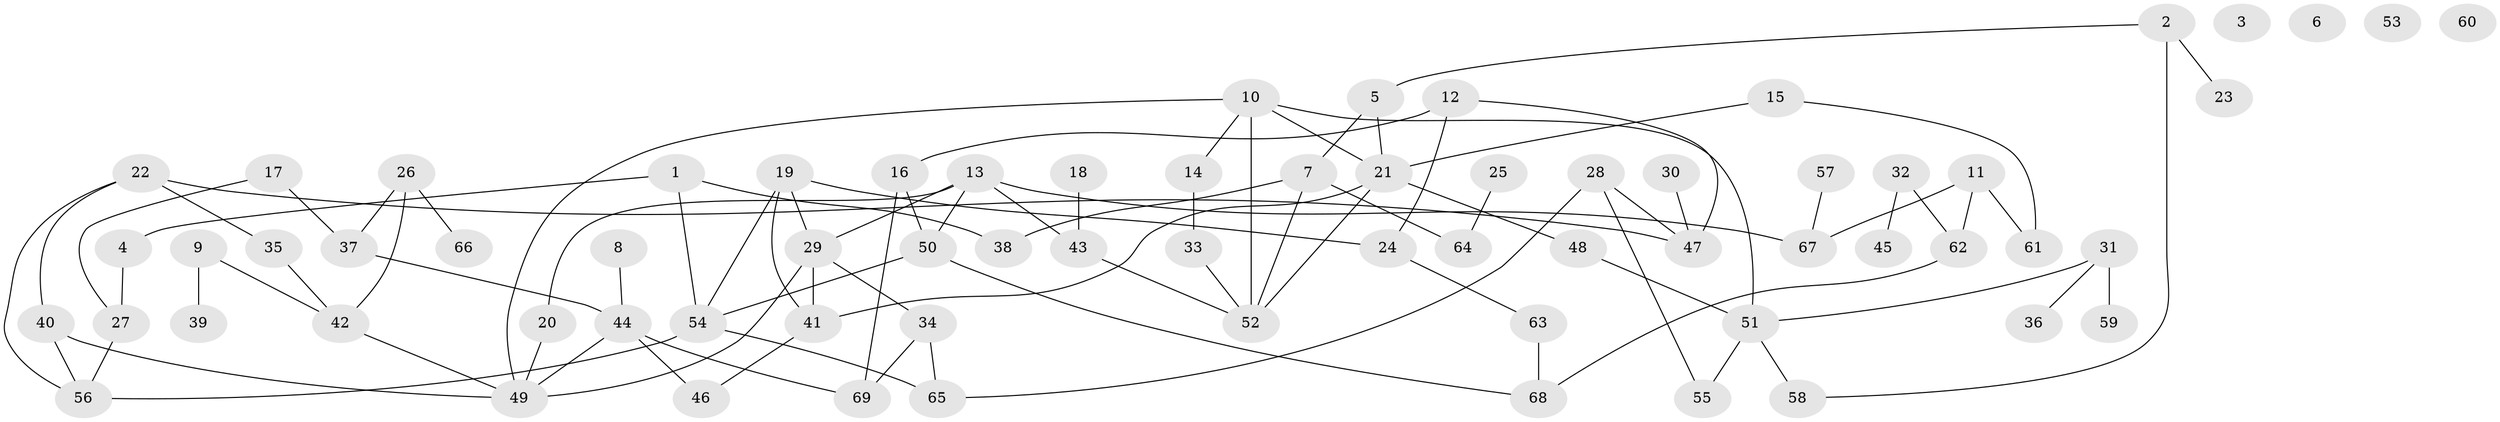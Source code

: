 // Generated by graph-tools (version 1.1) at 2025/49/03/09/25 03:49:07]
// undirected, 69 vertices, 92 edges
graph export_dot {
graph [start="1"]
  node [color=gray90,style=filled];
  1;
  2;
  3;
  4;
  5;
  6;
  7;
  8;
  9;
  10;
  11;
  12;
  13;
  14;
  15;
  16;
  17;
  18;
  19;
  20;
  21;
  22;
  23;
  24;
  25;
  26;
  27;
  28;
  29;
  30;
  31;
  32;
  33;
  34;
  35;
  36;
  37;
  38;
  39;
  40;
  41;
  42;
  43;
  44;
  45;
  46;
  47;
  48;
  49;
  50;
  51;
  52;
  53;
  54;
  55;
  56;
  57;
  58;
  59;
  60;
  61;
  62;
  63;
  64;
  65;
  66;
  67;
  68;
  69;
  1 -- 4;
  1 -- 38;
  1 -- 54;
  2 -- 5;
  2 -- 23;
  2 -- 58;
  4 -- 27;
  5 -- 7;
  5 -- 21;
  7 -- 38;
  7 -- 52;
  7 -- 64;
  8 -- 44;
  9 -- 39;
  9 -- 42;
  10 -- 14;
  10 -- 21;
  10 -- 49;
  10 -- 51;
  10 -- 52;
  11 -- 61;
  11 -- 62;
  11 -- 67;
  12 -- 16;
  12 -- 24;
  12 -- 47;
  13 -- 20;
  13 -- 29;
  13 -- 43;
  13 -- 50;
  13 -- 67;
  14 -- 33;
  15 -- 21;
  15 -- 61;
  16 -- 50;
  16 -- 69;
  17 -- 27;
  17 -- 37;
  18 -- 43;
  19 -- 24;
  19 -- 29;
  19 -- 41;
  19 -- 54;
  20 -- 49;
  21 -- 41;
  21 -- 48;
  21 -- 52;
  22 -- 35;
  22 -- 40;
  22 -- 47;
  22 -- 56;
  24 -- 63;
  25 -- 64;
  26 -- 37;
  26 -- 42;
  26 -- 66;
  27 -- 56;
  28 -- 47;
  28 -- 55;
  28 -- 65;
  29 -- 34;
  29 -- 41;
  29 -- 49;
  30 -- 47;
  31 -- 36;
  31 -- 51;
  31 -- 59;
  32 -- 45;
  32 -- 62;
  33 -- 52;
  34 -- 65;
  34 -- 69;
  35 -- 42;
  37 -- 44;
  40 -- 49;
  40 -- 56;
  41 -- 46;
  42 -- 49;
  43 -- 52;
  44 -- 46;
  44 -- 49;
  44 -- 69;
  48 -- 51;
  50 -- 54;
  50 -- 68;
  51 -- 55;
  51 -- 58;
  54 -- 56;
  54 -- 65;
  57 -- 67;
  62 -- 68;
  63 -- 68;
}
